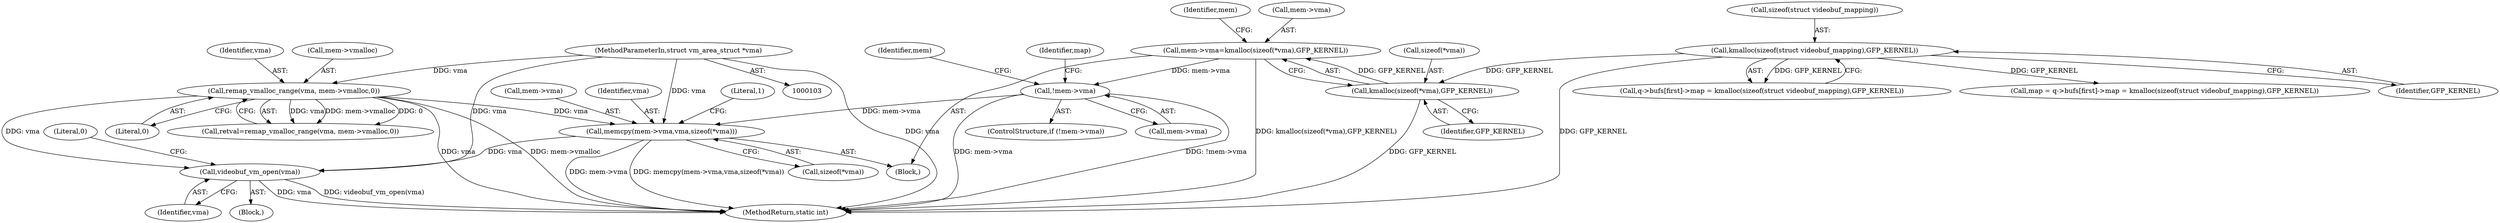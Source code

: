 digraph "1_linux_0b29669c065f60501e7289e1950fa2a618962358@API" {
"1000356" [label="(Call,videobuf_vm_open(vma))"];
"1000281" [label="(Call,remap_vmalloc_range(vma, mem->vmalloc,0))"];
"1000105" [label="(MethodParameterIn,struct vm_area_struct *vma)"];
"1000324" [label="(Call,memcpy(mem->vma,vma,sizeof(*vma)))"];
"1000305" [label="(Call,!mem->vma)"];
"1000295" [label="(Call,mem->vma=kmalloc(sizeof(*vma),GFP_KERNEL))"];
"1000299" [label="(Call,kmalloc(sizeof(*vma),GFP_KERNEL))"];
"1000203" [label="(Call,kmalloc(sizeof(struct videobuf_mapping),GFP_KERNEL))"];
"1000203" [label="(Call,kmalloc(sizeof(struct videobuf_mapping),GFP_KERNEL))"];
"1000329" [label="(Call,sizeof(*vma))"];
"1000357" [label="(Identifier,vma)"];
"1000286" [label="(Literal,0)"];
"1000303" [label="(Identifier,GFP_KERNEL)"];
"1000195" [label="(Call,q->bufs[first]->map = kmalloc(sizeof(struct videobuf_mapping),GFP_KERNEL))"];
"1000356" [label="(Call,videobuf_vm_open(vma))"];
"1000311" [label="(Identifier,map)"];
"1000296" [label="(Call,mem->vma)"];
"1000204" [label="(Call,sizeof(struct videobuf_mapping))"];
"1000105" [label="(MethodParameterIn,struct vm_area_struct *vma)"];
"1000282" [label="(Identifier,vma)"];
"1000325" [label="(Call,mem->vma)"];
"1000305" [label="(Call,!mem->vma)"];
"1000279" [label="(Call,retval=remap_vmalloc_range(vma, mem->vmalloc,0))"];
"1000328" [label="(Identifier,vma)"];
"1000281" [label="(Call,remap_vmalloc_range(vma, mem->vmalloc,0))"];
"1000304" [label="(ControlStructure,if (!mem->vma))"];
"1000291" [label="(Block,)"];
"1000299" [label="(Call,kmalloc(sizeof(*vma),GFP_KERNEL))"];
"1000193" [label="(Call,map = q->bufs[first]->map = kmalloc(sizeof(struct videobuf_mapping),GFP_KERNEL))"];
"1000283" [label="(Call,mem->vmalloc)"];
"1000333" [label="(Literal,1)"];
"1000106" [label="(Block,)"];
"1000295" [label="(Call,mem->vma=kmalloc(sizeof(*vma),GFP_KERNEL))"];
"1000360" [label="(MethodReturn,static int)"];
"1000359" [label="(Literal,0)"];
"1000300" [label="(Call,sizeof(*vma))"];
"1000324" [label="(Call,memcpy(mem->vma,vma,sizeof(*vma)))"];
"1000206" [label="(Identifier,GFP_KERNEL)"];
"1000307" [label="(Identifier,mem)"];
"1000306" [label="(Call,mem->vma)"];
"1000326" [label="(Identifier,mem)"];
"1000356" -> "1000106"  [label="AST: "];
"1000356" -> "1000357"  [label="CFG: "];
"1000357" -> "1000356"  [label="AST: "];
"1000359" -> "1000356"  [label="CFG: "];
"1000356" -> "1000360"  [label="DDG: videobuf_vm_open(vma)"];
"1000356" -> "1000360"  [label="DDG: vma"];
"1000281" -> "1000356"  [label="DDG: vma"];
"1000324" -> "1000356"  [label="DDG: vma"];
"1000105" -> "1000356"  [label="DDG: vma"];
"1000281" -> "1000279"  [label="AST: "];
"1000281" -> "1000286"  [label="CFG: "];
"1000282" -> "1000281"  [label="AST: "];
"1000283" -> "1000281"  [label="AST: "];
"1000286" -> "1000281"  [label="AST: "];
"1000279" -> "1000281"  [label="CFG: "];
"1000281" -> "1000360"  [label="DDG: vma"];
"1000281" -> "1000360"  [label="DDG: mem->vmalloc"];
"1000281" -> "1000279"  [label="DDG: vma"];
"1000281" -> "1000279"  [label="DDG: mem->vmalloc"];
"1000281" -> "1000279"  [label="DDG: 0"];
"1000105" -> "1000281"  [label="DDG: vma"];
"1000281" -> "1000324"  [label="DDG: vma"];
"1000105" -> "1000103"  [label="AST: "];
"1000105" -> "1000360"  [label="DDG: vma"];
"1000105" -> "1000324"  [label="DDG: vma"];
"1000324" -> "1000291"  [label="AST: "];
"1000324" -> "1000329"  [label="CFG: "];
"1000325" -> "1000324"  [label="AST: "];
"1000328" -> "1000324"  [label="AST: "];
"1000329" -> "1000324"  [label="AST: "];
"1000333" -> "1000324"  [label="CFG: "];
"1000324" -> "1000360"  [label="DDG: memcpy(mem->vma,vma,sizeof(*vma))"];
"1000324" -> "1000360"  [label="DDG: mem->vma"];
"1000305" -> "1000324"  [label="DDG: mem->vma"];
"1000305" -> "1000304"  [label="AST: "];
"1000305" -> "1000306"  [label="CFG: "];
"1000306" -> "1000305"  [label="AST: "];
"1000311" -> "1000305"  [label="CFG: "];
"1000326" -> "1000305"  [label="CFG: "];
"1000305" -> "1000360"  [label="DDG: !mem->vma"];
"1000305" -> "1000360"  [label="DDG: mem->vma"];
"1000295" -> "1000305"  [label="DDG: mem->vma"];
"1000295" -> "1000291"  [label="AST: "];
"1000295" -> "1000299"  [label="CFG: "];
"1000296" -> "1000295"  [label="AST: "];
"1000299" -> "1000295"  [label="AST: "];
"1000307" -> "1000295"  [label="CFG: "];
"1000295" -> "1000360"  [label="DDG: kmalloc(sizeof(*vma),GFP_KERNEL)"];
"1000299" -> "1000295"  [label="DDG: GFP_KERNEL"];
"1000299" -> "1000303"  [label="CFG: "];
"1000300" -> "1000299"  [label="AST: "];
"1000303" -> "1000299"  [label="AST: "];
"1000299" -> "1000360"  [label="DDG: GFP_KERNEL"];
"1000203" -> "1000299"  [label="DDG: GFP_KERNEL"];
"1000203" -> "1000195"  [label="AST: "];
"1000203" -> "1000206"  [label="CFG: "];
"1000204" -> "1000203"  [label="AST: "];
"1000206" -> "1000203"  [label="AST: "];
"1000195" -> "1000203"  [label="CFG: "];
"1000203" -> "1000360"  [label="DDG: GFP_KERNEL"];
"1000203" -> "1000193"  [label="DDG: GFP_KERNEL"];
"1000203" -> "1000195"  [label="DDG: GFP_KERNEL"];
}
